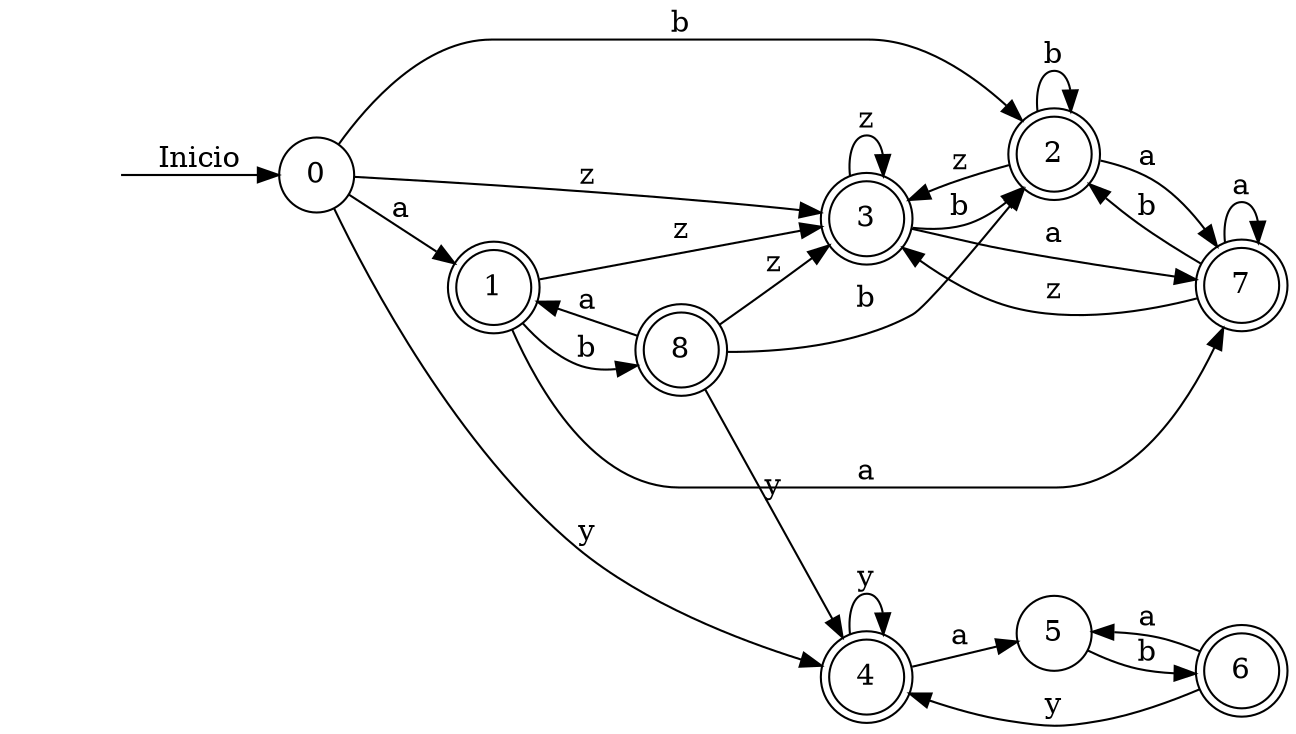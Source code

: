 digraph GraficaAFDSubconjuntos {
rankdir=LR;
{
node [style = invisible]
INI
}
INI -> 0[label="Inicio"]

0 [ shape="circle"]
1 [ shape="doublecircle"]
1[fillcolor="#1D22E8"];
2 [ shape="doublecircle"]
2[fillcolor="#1D22E8"];
3 [ shape="doublecircle"]
3[fillcolor="#1D22E8"];
4 [ shape="doublecircle"]
4[fillcolor="#1D22E8"];
5 [ shape="circle"]
6 [ shape="doublecircle"]
6[fillcolor="#1D22E8"];
7 [ shape="doublecircle"]
7[fillcolor="#1D22E8"];
8 [ shape="doublecircle"]
8[fillcolor="#1D22E8"];
0->1[label="a"]
0->2[label="b"]
0->3[label="z"]
0->4[label="y"]
1->7[label="a"]
1->8[label="b"]
1->3[label="z"]
2->7[label="a"]
2->2[label="b"]
2->3[label="z"]
3->7[label="a"]
3->2[label="b"]
3->3[label="z"]
4->5[label="a"]
4->4[label="y"]
5->6[label="b"]
6->5[label="a"]
6->4[label="y"]
7->7[label="a"]
7->2[label="b"]
7->3[label="z"]
8->1[label="a"]
8->2[label="b"]
8->3[label="z"]
8->4[label="y"]
}
